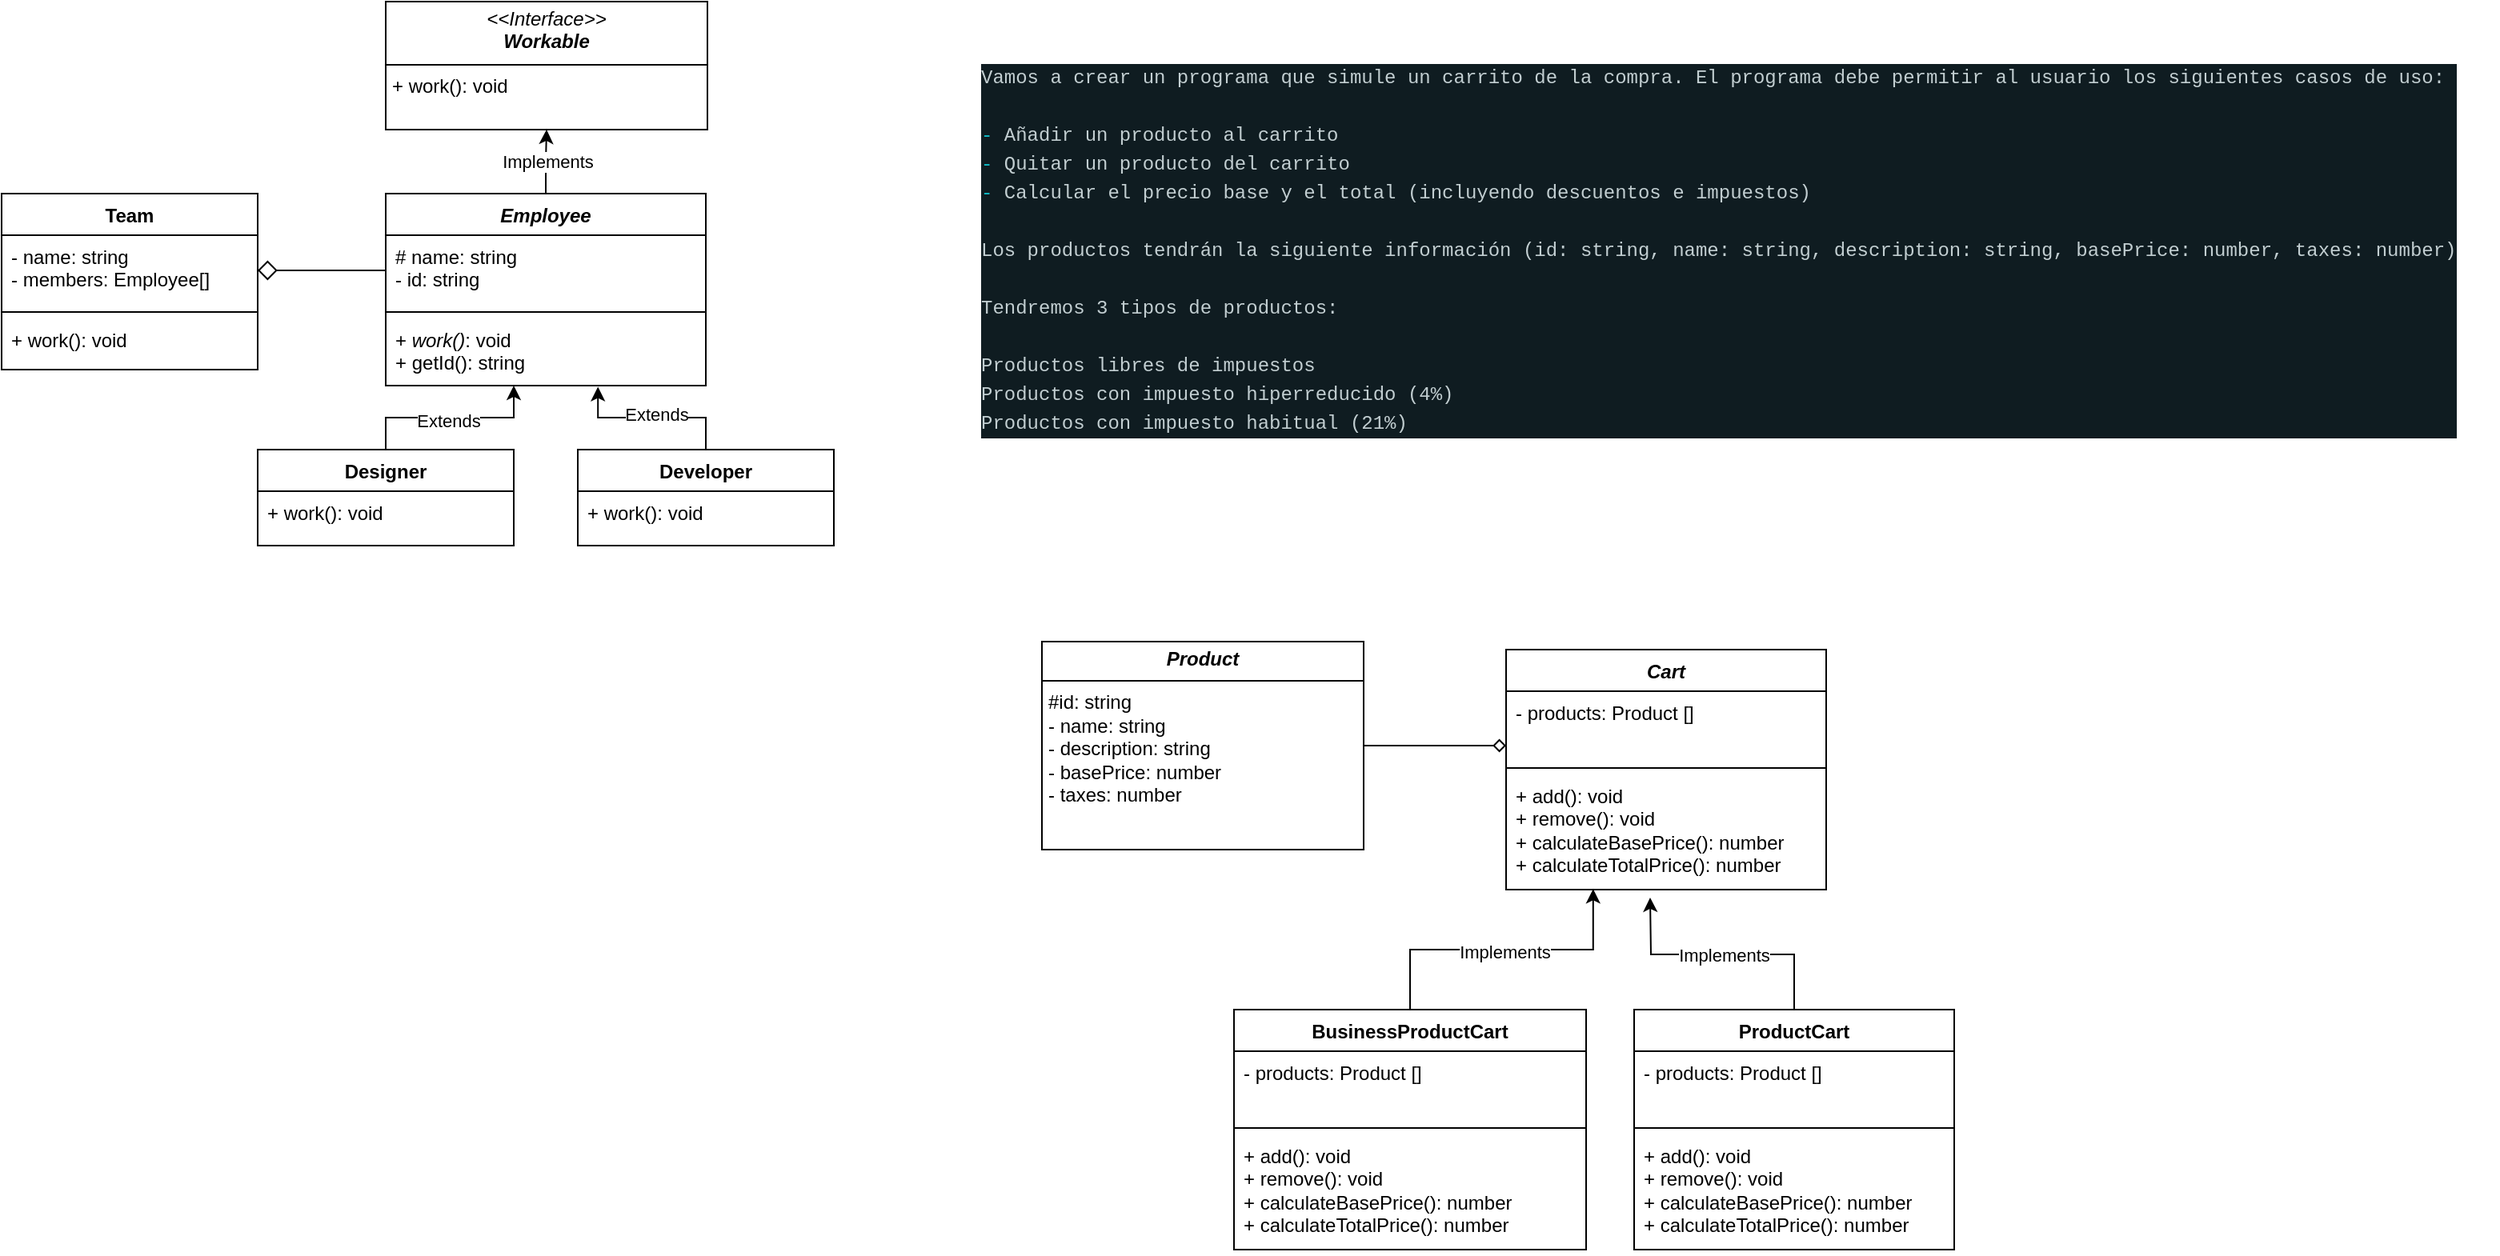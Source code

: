 <mxfile version="24.3.1" type="github">
  <diagram name="Page-1" id="pCP8gP57gu--AseNP8Vg">
    <mxGraphModel dx="1103" dy="605" grid="1" gridSize="10" guides="1" tooltips="1" connect="1" arrows="1" fold="1" page="1" pageScale="1" pageWidth="827" pageHeight="1169" math="0" shadow="0">
      <root>
        <mxCell id="0" />
        <mxCell id="1" parent="0" />
        <mxCell id="xEtByaB6mPuY0Z431jFv-1" value="&lt;p style=&quot;margin:0px;margin-top:4px;text-align:center;&quot;&gt;&lt;i&gt;&amp;lt;&amp;lt;Interface&amp;gt;&amp;gt;&lt;/i&gt;&lt;br&gt;&lt;b&gt;&lt;i&gt;Workable&lt;/i&gt;&lt;/b&gt;&lt;/p&gt;&lt;hr size=&quot;1&quot; style=&quot;border-style:solid;&quot;&gt;&lt;p style=&quot;margin:0px;margin-left:4px;&quot;&gt;&lt;span style=&quot;background-color: initial;&quot;&gt;+ work(): void&lt;/span&gt;&lt;br&gt;&lt;/p&gt;" style="verticalAlign=top;align=left;overflow=fill;html=1;whiteSpace=wrap;" parent="1" vertex="1">
          <mxGeometry x="320" y="160" width="201" height="80" as="geometry" />
        </mxCell>
        <mxCell id="xEtByaB6mPuY0Z431jFv-6" style="edgeStyle=orthogonalEdgeStyle;rounded=0;orthogonalLoop=1;jettySize=auto;html=1;entryX=0.5;entryY=1;entryDx=0;entryDy=0;" parent="1" source="xEtByaB6mPuY0Z431jFv-2" target="xEtByaB6mPuY0Z431jFv-1" edge="1">
          <mxGeometry relative="1" as="geometry" />
        </mxCell>
        <mxCell id="xEtByaB6mPuY0Z431jFv-7" value="Implements" style="edgeLabel;html=1;align=center;verticalAlign=middle;resizable=0;points=[];" parent="xEtByaB6mPuY0Z431jFv-6" vertex="1" connectable="0">
          <mxGeometry x="0.609" y="1" relative="1" as="geometry">
            <mxPoint x="1" y="12" as="offset" />
          </mxGeometry>
        </mxCell>
        <mxCell id="xEtByaB6mPuY0Z431jFv-2" value="&lt;i&gt;Employee&lt;/i&gt;" style="swimlane;fontStyle=1;align=center;verticalAlign=top;childLayout=stackLayout;horizontal=1;startSize=26;horizontalStack=0;resizeParent=1;resizeParentMax=0;resizeLast=0;collapsible=1;marginBottom=0;whiteSpace=wrap;html=1;" parent="1" vertex="1">
          <mxGeometry x="320" y="280" width="200" height="120" as="geometry" />
        </mxCell>
        <mxCell id="xEtByaB6mPuY0Z431jFv-3" value="# name: string&lt;div&gt;- id: string&lt;/div&gt;" style="text;strokeColor=none;fillColor=none;align=left;verticalAlign=top;spacingLeft=4;spacingRight=4;overflow=hidden;rotatable=0;points=[[0,0.5],[1,0.5]];portConstraint=eastwest;whiteSpace=wrap;html=1;" parent="xEtByaB6mPuY0Z431jFv-2" vertex="1">
          <mxGeometry y="26" width="200" height="44" as="geometry" />
        </mxCell>
        <mxCell id="xEtByaB6mPuY0Z431jFv-4" value="" style="line;strokeWidth=1;fillColor=none;align=left;verticalAlign=middle;spacingTop=-1;spacingLeft=3;spacingRight=3;rotatable=0;labelPosition=right;points=[];portConstraint=eastwest;strokeColor=inherit;" parent="xEtByaB6mPuY0Z431jFv-2" vertex="1">
          <mxGeometry y="70" width="200" height="8" as="geometry" />
        </mxCell>
        <mxCell id="xEtByaB6mPuY0Z431jFv-5" value="+ &lt;i&gt;work()&lt;/i&gt;: void&lt;div&gt;+ getId(): string&lt;/div&gt;" style="text;strokeColor=none;fillColor=none;align=left;verticalAlign=top;spacingLeft=4;spacingRight=4;overflow=hidden;rotatable=0;points=[[0,0.5],[1,0.5]];portConstraint=eastwest;whiteSpace=wrap;html=1;" parent="xEtByaB6mPuY0Z431jFv-2" vertex="1">
          <mxGeometry y="78" width="200" height="42" as="geometry" />
        </mxCell>
        <mxCell id="xEtByaB6mPuY0Z431jFv-8" value="Developer" style="swimlane;fontStyle=1;align=center;verticalAlign=top;childLayout=stackLayout;horizontal=1;startSize=26;horizontalStack=0;resizeParent=1;resizeParentMax=0;resizeLast=0;collapsible=1;marginBottom=0;whiteSpace=wrap;html=1;" parent="1" vertex="1">
          <mxGeometry x="440" y="440" width="160" height="60" as="geometry" />
        </mxCell>
        <mxCell id="xEtByaB6mPuY0Z431jFv-9" value="+ work(): void" style="text;strokeColor=none;fillColor=none;align=left;verticalAlign=top;spacingLeft=4;spacingRight=4;overflow=hidden;rotatable=0;points=[[0,0.5],[1,0.5]];portConstraint=eastwest;whiteSpace=wrap;html=1;" parent="xEtByaB6mPuY0Z431jFv-8" vertex="1">
          <mxGeometry y="26" width="160" height="34" as="geometry" />
        </mxCell>
        <mxCell id="xEtByaB6mPuY0Z431jFv-12" style="edgeStyle=orthogonalEdgeStyle;rounded=0;orthogonalLoop=1;jettySize=auto;html=1;entryX=0.663;entryY=1.018;entryDx=0;entryDy=0;entryPerimeter=0;" parent="1" source="xEtByaB6mPuY0Z431jFv-8" target="xEtByaB6mPuY0Z431jFv-5" edge="1">
          <mxGeometry relative="1" as="geometry" />
        </mxCell>
        <mxCell id="xEtByaB6mPuY0Z431jFv-13" value="Extends" style="edgeLabel;html=1;align=center;verticalAlign=middle;resizable=0;points=[];" parent="xEtByaB6mPuY0Z431jFv-12" vertex="1" connectable="0">
          <mxGeometry x="-0.04" y="-2" relative="1" as="geometry">
            <mxPoint as="offset" />
          </mxGeometry>
        </mxCell>
        <mxCell id="xEtByaB6mPuY0Z431jFv-14" value="Designer" style="swimlane;fontStyle=1;align=center;verticalAlign=top;childLayout=stackLayout;horizontal=1;startSize=26;horizontalStack=0;resizeParent=1;resizeParentMax=0;resizeLast=0;collapsible=1;marginBottom=0;whiteSpace=wrap;html=1;" parent="1" vertex="1">
          <mxGeometry x="240" y="440" width="160" height="60" as="geometry" />
        </mxCell>
        <mxCell id="xEtByaB6mPuY0Z431jFv-15" value="+ work(): void" style="text;strokeColor=none;fillColor=none;align=left;verticalAlign=top;spacingLeft=4;spacingRight=4;overflow=hidden;rotatable=0;points=[[0,0.5],[1,0.5]];portConstraint=eastwest;whiteSpace=wrap;html=1;" parent="xEtByaB6mPuY0Z431jFv-14" vertex="1">
          <mxGeometry y="26" width="160" height="34" as="geometry" />
        </mxCell>
        <mxCell id="xEtByaB6mPuY0Z431jFv-18" value="Team" style="swimlane;fontStyle=1;align=center;verticalAlign=top;childLayout=stackLayout;horizontal=1;startSize=26;horizontalStack=0;resizeParent=1;resizeParentMax=0;resizeLast=0;collapsible=1;marginBottom=0;whiteSpace=wrap;html=1;" parent="1" vertex="1">
          <mxGeometry x="80" y="280" width="160" height="110" as="geometry" />
        </mxCell>
        <mxCell id="xEtByaB6mPuY0Z431jFv-19" value="- name: string&lt;div&gt;- members: Employee[]&lt;/div&gt;" style="text;strokeColor=none;fillColor=none;align=left;verticalAlign=top;spacingLeft=4;spacingRight=4;overflow=hidden;rotatable=0;points=[[0,0.5],[1,0.5]];portConstraint=eastwest;whiteSpace=wrap;html=1;" parent="xEtByaB6mPuY0Z431jFv-18" vertex="1">
          <mxGeometry y="26" width="160" height="44" as="geometry" />
        </mxCell>
        <mxCell id="xEtByaB6mPuY0Z431jFv-20" value="" style="line;strokeWidth=1;fillColor=none;align=left;verticalAlign=middle;spacingTop=-1;spacingLeft=3;spacingRight=3;rotatable=0;labelPosition=right;points=[];portConstraint=eastwest;strokeColor=inherit;" parent="xEtByaB6mPuY0Z431jFv-18" vertex="1">
          <mxGeometry y="70" width="160" height="8" as="geometry" />
        </mxCell>
        <mxCell id="xEtByaB6mPuY0Z431jFv-21" value="+ work(): void" style="text;strokeColor=none;fillColor=none;align=left;verticalAlign=top;spacingLeft=4;spacingRight=4;overflow=hidden;rotatable=0;points=[[0,0.5],[1,0.5]];portConstraint=eastwest;whiteSpace=wrap;html=1;" parent="xEtByaB6mPuY0Z431jFv-18" vertex="1">
          <mxGeometry y="78" width="160" height="32" as="geometry" />
        </mxCell>
        <mxCell id="xEtByaB6mPuY0Z431jFv-26" style="edgeStyle=orthogonalEdgeStyle;rounded=0;orthogonalLoop=1;jettySize=auto;html=1;entryX=0.4;entryY=1;entryDx=0;entryDy=0;entryPerimeter=0;" parent="1" source="xEtByaB6mPuY0Z431jFv-14" target="xEtByaB6mPuY0Z431jFv-5" edge="1">
          <mxGeometry relative="1" as="geometry" />
        </mxCell>
        <mxCell id="xEtByaB6mPuY0Z431jFv-27" value="Extends" style="edgeLabel;html=1;align=center;verticalAlign=middle;resizable=0;points=[];" parent="xEtByaB6mPuY0Z431jFv-26" vertex="1" connectable="0">
          <mxGeometry x="-0.024" y="-2" relative="1" as="geometry">
            <mxPoint as="offset" />
          </mxGeometry>
        </mxCell>
        <mxCell id="xEtByaB6mPuY0Z431jFv-28" style="edgeStyle=orthogonalEdgeStyle;rounded=0;orthogonalLoop=1;jettySize=auto;html=1;exitX=0;exitY=0.5;exitDx=0;exitDy=0;entryX=1;entryY=0.5;entryDx=0;entryDy=0;endArrow=diamond;endFill=0;strokeWidth=1;endSize=10;" parent="1" source="xEtByaB6mPuY0Z431jFv-3" target="xEtByaB6mPuY0Z431jFv-19" edge="1">
          <mxGeometry relative="1" as="geometry" />
        </mxCell>
        <mxCell id="bY8z7Jvjd4us4o7hZ8jq-2" value="&lt;div style=&quot;color: rgb(194, 206, 209); background-color: rgb(15, 28, 33); font-family: Menlo, Monaco, &amp;quot;Courier New&amp;quot;, monospace; line-height: 18px; white-space-collapse: preserve;&quot;&gt;&lt;div&gt;Vamos a crear un programa que simule un carrito de la compra. El programa debe permitir al usuario los siguientes casos de uso:&lt;/div&gt;&lt;br&gt;&lt;div&gt;&lt;span style=&quot;color: #10bdc9;&quot;&gt;-&lt;/span&gt; Añadir un producto al carrito&lt;/div&gt;&lt;div&gt;&lt;span style=&quot;color: #10bdc9;&quot;&gt;-&lt;/span&gt; Quitar un producto del carrito&lt;/div&gt;&lt;div&gt;&lt;span style=&quot;color: #10bdc9;&quot;&gt;-&lt;/span&gt; Calcular el precio base y el total (incluyendo descuentos e impuestos)&lt;/div&gt;&lt;br&gt;&lt;div&gt;Los productos tendrán la siguiente información (id: string, name: string, description: string, basePrice: number, taxes: number)&lt;/div&gt;&lt;br&gt;&lt;div&gt;Tendremos 3 tipos de productos:&lt;/div&gt;&lt;br&gt;&lt;div&gt;Productos libres de impuestos&lt;/div&gt;&lt;div&gt;Productos con impuesto hiperreducido (4%)&lt;/div&gt;&lt;div style=&quot;&quot;&gt;Productos con impuesto habitual (21%)&lt;/div&gt;&lt;/div&gt;" style="text;html=1;align=left;verticalAlign=middle;resizable=0;points=[];autosize=1;strokeColor=none;fillColor=none;" vertex="1" parent="1">
          <mxGeometry x="690" y="190" width="950" height="250" as="geometry" />
        </mxCell>
        <mxCell id="bY8z7Jvjd4us4o7hZ8jq-3" value="&lt;p style=&quot;margin:0px;margin-top:4px;text-align:center;&quot;&gt;&lt;b&gt;&lt;i&gt;Product&lt;/i&gt;&lt;/b&gt;&lt;/p&gt;&lt;hr size=&quot;1&quot; style=&quot;border-style:solid;&quot;&gt;&lt;p style=&quot;margin:0px;margin-left:4px;&quot;&gt;&lt;span style=&quot;background-color: initial;&quot;&gt;#id: string&lt;/span&gt;&lt;br&gt;&lt;/p&gt;&lt;p style=&quot;margin:0px;margin-left:4px;&quot;&gt;&lt;span style=&quot;background-color: initial;&quot;&gt;- name: string&lt;/span&gt;&lt;/p&gt;&lt;p style=&quot;margin:0px;margin-left:4px;&quot;&gt;&lt;span style=&quot;background-color: initial;&quot;&gt;- description: string&lt;/span&gt;&lt;/p&gt;&lt;p style=&quot;margin:0px;margin-left:4px;&quot;&gt;&lt;span style=&quot;background-color: initial;&quot;&gt;- basePrice: number&lt;/span&gt;&lt;/p&gt;&lt;p style=&quot;margin:0px;margin-left:4px;&quot;&gt;&lt;span style=&quot;background-color: initial;&quot;&gt;- taxes: number&lt;/span&gt;&lt;/p&gt;&lt;p style=&quot;margin:0px;margin-left:4px;&quot;&gt;&lt;span style=&quot;background-color: initial;&quot;&gt;&lt;br&gt;&lt;/span&gt;&lt;/p&gt;" style="verticalAlign=top;align=left;overflow=fill;html=1;whiteSpace=wrap;" vertex="1" parent="1">
          <mxGeometry x="730" y="560" width="201" height="130" as="geometry" />
        </mxCell>
        <mxCell id="bY8z7Jvjd4us4o7hZ8jq-4" value="&lt;i&gt;Cart&lt;/i&gt;" style="swimlane;fontStyle=1;align=center;verticalAlign=top;childLayout=stackLayout;horizontal=1;startSize=26;horizontalStack=0;resizeParent=1;resizeParentMax=0;resizeLast=0;collapsible=1;marginBottom=0;whiteSpace=wrap;html=1;" vertex="1" parent="1">
          <mxGeometry x="1020" y="565" width="200" height="150" as="geometry" />
        </mxCell>
        <mxCell id="bY8z7Jvjd4us4o7hZ8jq-5" value="&lt;div&gt;- products: Product []&lt;/div&gt;" style="text;strokeColor=none;fillColor=none;align=left;verticalAlign=top;spacingLeft=4;spacingRight=4;overflow=hidden;rotatable=0;points=[[0,0.5],[1,0.5]];portConstraint=eastwest;whiteSpace=wrap;html=1;" vertex="1" parent="bY8z7Jvjd4us4o7hZ8jq-4">
          <mxGeometry y="26" width="200" height="44" as="geometry" />
        </mxCell>
        <mxCell id="bY8z7Jvjd4us4o7hZ8jq-6" value="" style="line;strokeWidth=1;fillColor=none;align=left;verticalAlign=middle;spacingTop=-1;spacingLeft=3;spacingRight=3;rotatable=0;labelPosition=right;points=[];portConstraint=eastwest;strokeColor=inherit;" vertex="1" parent="bY8z7Jvjd4us4o7hZ8jq-4">
          <mxGeometry y="70" width="200" height="8" as="geometry" />
        </mxCell>
        <mxCell id="bY8z7Jvjd4us4o7hZ8jq-7" value="+ add(): void&lt;div&gt;+ remove(): void&lt;/div&gt;&lt;div&gt;+ calculateBasePrice(): number&lt;br&gt;&lt;/div&gt;&lt;div&gt;+ calculateTotalPrice(): number&lt;/div&gt;" style="text;strokeColor=none;fillColor=none;align=left;verticalAlign=top;spacingLeft=4;spacingRight=4;overflow=hidden;rotatable=0;points=[[0,0.5],[1,0.5]];portConstraint=eastwest;whiteSpace=wrap;html=1;" vertex="1" parent="bY8z7Jvjd4us4o7hZ8jq-4">
          <mxGeometry y="78" width="200" height="72" as="geometry" />
        </mxCell>
        <mxCell id="bY8z7Jvjd4us4o7hZ8jq-8" style="edgeStyle=orthogonalEdgeStyle;rounded=0;orthogonalLoop=1;jettySize=auto;html=1;entryX=0;entryY=0.773;entryDx=0;entryDy=0;entryPerimeter=0;endArrow=diamond;endFill=0;" edge="1" parent="1" source="bY8z7Jvjd4us4o7hZ8jq-3" target="bY8z7Jvjd4us4o7hZ8jq-5">
          <mxGeometry relative="1" as="geometry" />
        </mxCell>
        <mxCell id="bY8z7Jvjd4us4o7hZ8jq-16" style="edgeStyle=orthogonalEdgeStyle;rounded=0;orthogonalLoop=1;jettySize=auto;html=1;exitX=0.5;exitY=0;exitDx=0;exitDy=0;" edge="1" parent="1" source="bY8z7Jvjd4us4o7hZ8jq-18">
          <mxGeometry relative="1" as="geometry">
            <mxPoint x="1200" y="770" as="sourcePoint" />
            <mxPoint x="1110" y="720" as="targetPoint" />
          </mxGeometry>
        </mxCell>
        <mxCell id="bY8z7Jvjd4us4o7hZ8jq-17" value="Implements" style="edgeLabel;html=1;align=center;verticalAlign=middle;resizable=0;points=[];" vertex="1" connectable="0" parent="bY8z7Jvjd4us4o7hZ8jq-16">
          <mxGeometry x="-0.018" relative="1" as="geometry">
            <mxPoint as="offset" />
          </mxGeometry>
        </mxCell>
        <mxCell id="bY8z7Jvjd4us4o7hZ8jq-18" value="ProductCart" style="swimlane;fontStyle=1;align=center;verticalAlign=top;childLayout=stackLayout;horizontal=1;startSize=26;horizontalStack=0;resizeParent=1;resizeParentMax=0;resizeLast=0;collapsible=1;marginBottom=0;whiteSpace=wrap;html=1;" vertex="1" parent="1">
          <mxGeometry x="1100" y="790" width="200" height="150" as="geometry" />
        </mxCell>
        <mxCell id="bY8z7Jvjd4us4o7hZ8jq-19" value="&lt;div&gt;- products: Product []&lt;/div&gt;" style="text;strokeColor=none;fillColor=none;align=left;verticalAlign=top;spacingLeft=4;spacingRight=4;overflow=hidden;rotatable=0;points=[[0,0.5],[1,0.5]];portConstraint=eastwest;whiteSpace=wrap;html=1;" vertex="1" parent="bY8z7Jvjd4us4o7hZ8jq-18">
          <mxGeometry y="26" width="200" height="44" as="geometry" />
        </mxCell>
        <mxCell id="bY8z7Jvjd4us4o7hZ8jq-20" value="" style="line;strokeWidth=1;fillColor=none;align=left;verticalAlign=middle;spacingTop=-1;spacingLeft=3;spacingRight=3;rotatable=0;labelPosition=right;points=[];portConstraint=eastwest;strokeColor=inherit;" vertex="1" parent="bY8z7Jvjd4us4o7hZ8jq-18">
          <mxGeometry y="70" width="200" height="8" as="geometry" />
        </mxCell>
        <mxCell id="bY8z7Jvjd4us4o7hZ8jq-21" value="+ add(): void&lt;div&gt;+ remove(): void&lt;/div&gt;&lt;div&gt;+ calculateBasePrice(): number&lt;br&gt;&lt;/div&gt;&lt;div&gt;+ calculateTotalPrice(): number&lt;/div&gt;" style="text;strokeColor=none;fillColor=none;align=left;verticalAlign=top;spacingLeft=4;spacingRight=4;overflow=hidden;rotatable=0;points=[[0,0.5],[1,0.5]];portConstraint=eastwest;whiteSpace=wrap;html=1;" vertex="1" parent="bY8z7Jvjd4us4o7hZ8jq-18">
          <mxGeometry y="78" width="200" height="72" as="geometry" />
        </mxCell>
        <mxCell id="bY8z7Jvjd4us4o7hZ8jq-22" value="BusinessProductCart" style="swimlane;fontStyle=1;align=center;verticalAlign=top;childLayout=stackLayout;horizontal=1;startSize=26;horizontalStack=0;resizeParent=1;resizeParentMax=0;resizeLast=0;collapsible=1;marginBottom=0;whiteSpace=wrap;html=1;" vertex="1" parent="1">
          <mxGeometry x="850" y="790" width="220" height="150" as="geometry" />
        </mxCell>
        <mxCell id="bY8z7Jvjd4us4o7hZ8jq-23" value="&lt;div&gt;- products: Product []&lt;/div&gt;" style="text;strokeColor=none;fillColor=none;align=left;verticalAlign=top;spacingLeft=4;spacingRight=4;overflow=hidden;rotatable=0;points=[[0,0.5],[1,0.5]];portConstraint=eastwest;whiteSpace=wrap;html=1;" vertex="1" parent="bY8z7Jvjd4us4o7hZ8jq-22">
          <mxGeometry y="26" width="220" height="44" as="geometry" />
        </mxCell>
        <mxCell id="bY8z7Jvjd4us4o7hZ8jq-24" value="" style="line;strokeWidth=1;fillColor=none;align=left;verticalAlign=middle;spacingTop=-1;spacingLeft=3;spacingRight=3;rotatable=0;labelPosition=right;points=[];portConstraint=eastwest;strokeColor=inherit;" vertex="1" parent="bY8z7Jvjd4us4o7hZ8jq-22">
          <mxGeometry y="70" width="220" height="8" as="geometry" />
        </mxCell>
        <mxCell id="bY8z7Jvjd4us4o7hZ8jq-25" value="+ add(): void&lt;div&gt;+ remove(): void&lt;/div&gt;&lt;div&gt;+ calculateBasePrice(): number&lt;br&gt;&lt;/div&gt;&lt;div&gt;+ calculateTotalPrice(): number&lt;/div&gt;" style="text;strokeColor=none;fillColor=none;align=left;verticalAlign=top;spacingLeft=4;spacingRight=4;overflow=hidden;rotatable=0;points=[[0,0.5],[1,0.5]];portConstraint=eastwest;whiteSpace=wrap;html=1;" vertex="1" parent="bY8z7Jvjd4us4o7hZ8jq-22">
          <mxGeometry y="78" width="220" height="72" as="geometry" />
        </mxCell>
        <mxCell id="bY8z7Jvjd4us4o7hZ8jq-26" style="edgeStyle=orthogonalEdgeStyle;rounded=0;orthogonalLoop=1;jettySize=auto;html=1;entryX=0.272;entryY=0.995;entryDx=0;entryDy=0;entryPerimeter=0;" edge="1" parent="1" source="bY8z7Jvjd4us4o7hZ8jq-22" target="bY8z7Jvjd4us4o7hZ8jq-7">
          <mxGeometry relative="1" as="geometry" />
        </mxCell>
        <mxCell id="bY8z7Jvjd4us4o7hZ8jq-27" value="Implements" style="edgeLabel;html=1;align=center;verticalAlign=middle;resizable=0;points=[];" vertex="1" connectable="0" parent="bY8z7Jvjd4us4o7hZ8jq-26">
          <mxGeometry x="0.019" y="-1" relative="1" as="geometry">
            <mxPoint as="offset" />
          </mxGeometry>
        </mxCell>
      </root>
    </mxGraphModel>
  </diagram>
</mxfile>

